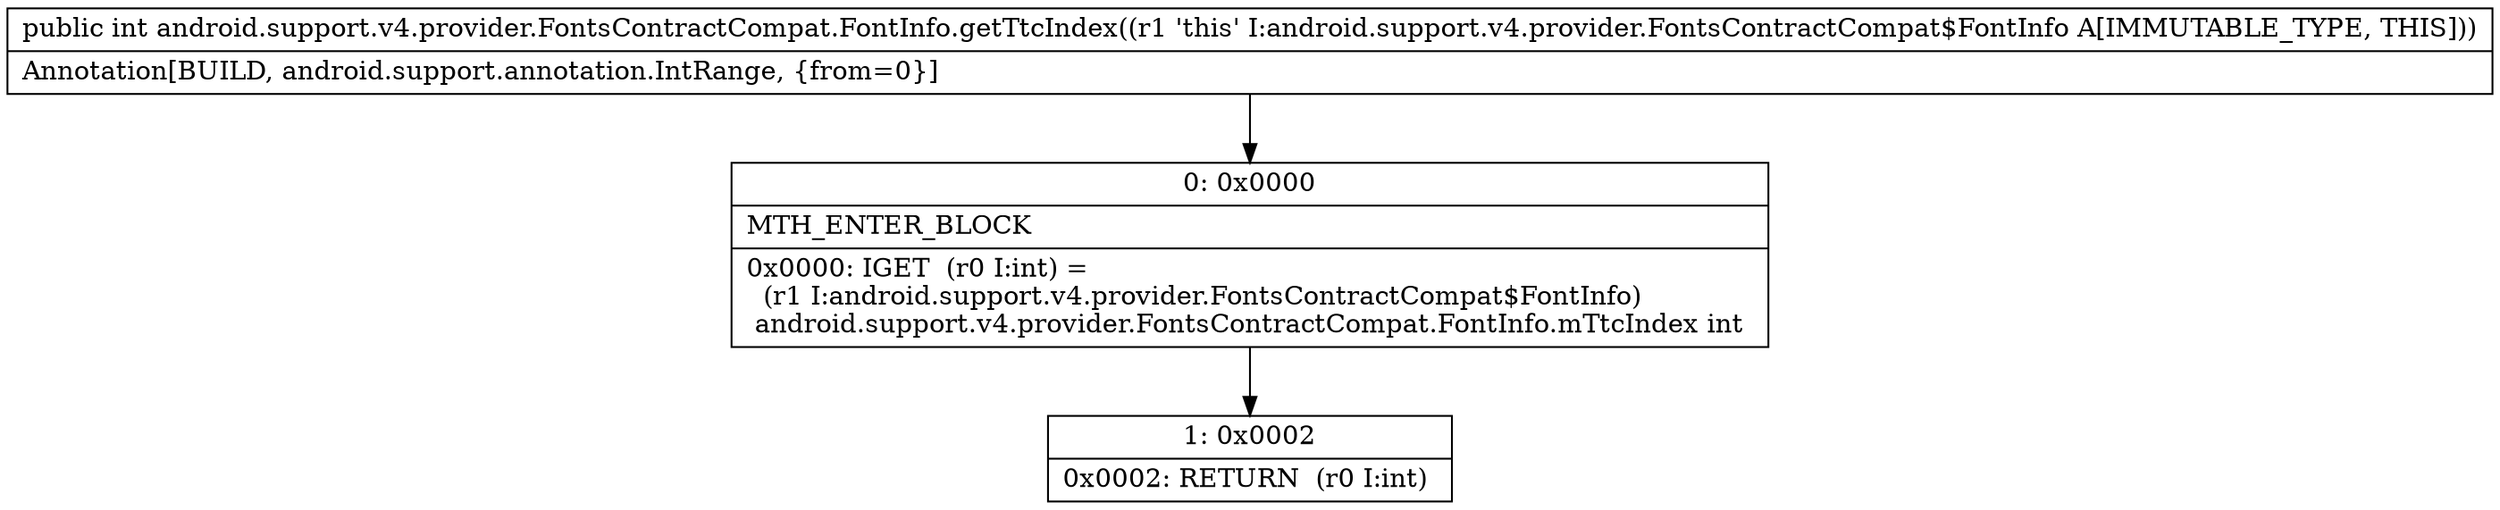 digraph "CFG forandroid.support.v4.provider.FontsContractCompat.FontInfo.getTtcIndex()I" {
Node_0 [shape=record,label="{0\:\ 0x0000|MTH_ENTER_BLOCK\l|0x0000: IGET  (r0 I:int) = \l  (r1 I:android.support.v4.provider.FontsContractCompat$FontInfo)\l android.support.v4.provider.FontsContractCompat.FontInfo.mTtcIndex int \l}"];
Node_1 [shape=record,label="{1\:\ 0x0002|0x0002: RETURN  (r0 I:int) \l}"];
MethodNode[shape=record,label="{public int android.support.v4.provider.FontsContractCompat.FontInfo.getTtcIndex((r1 'this' I:android.support.v4.provider.FontsContractCompat$FontInfo A[IMMUTABLE_TYPE, THIS]))  | Annotation[BUILD, android.support.annotation.IntRange, \{from=0\}]\l}"];
MethodNode -> Node_0;
Node_0 -> Node_1;
}

